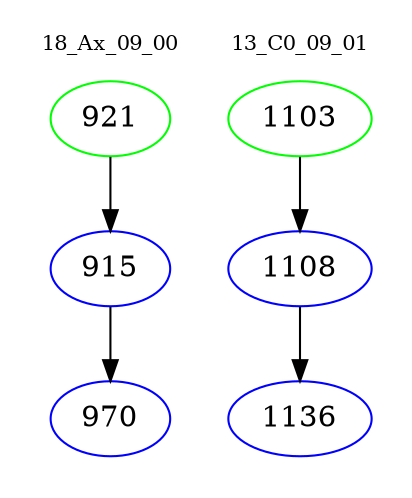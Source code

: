 digraph{
subgraph cluster_0 {
color = white
label = "18_Ax_09_00";
fontsize=10;
T0_921 [label="921", color="green"]
T0_921 -> T0_915 [color="black"]
T0_915 [label="915", color="blue"]
T0_915 -> T0_970 [color="black"]
T0_970 [label="970", color="blue"]
}
subgraph cluster_1 {
color = white
label = "13_C0_09_01";
fontsize=10;
T1_1103 [label="1103", color="green"]
T1_1103 -> T1_1108 [color="black"]
T1_1108 [label="1108", color="blue"]
T1_1108 -> T1_1136 [color="black"]
T1_1136 [label="1136", color="blue"]
}
}
